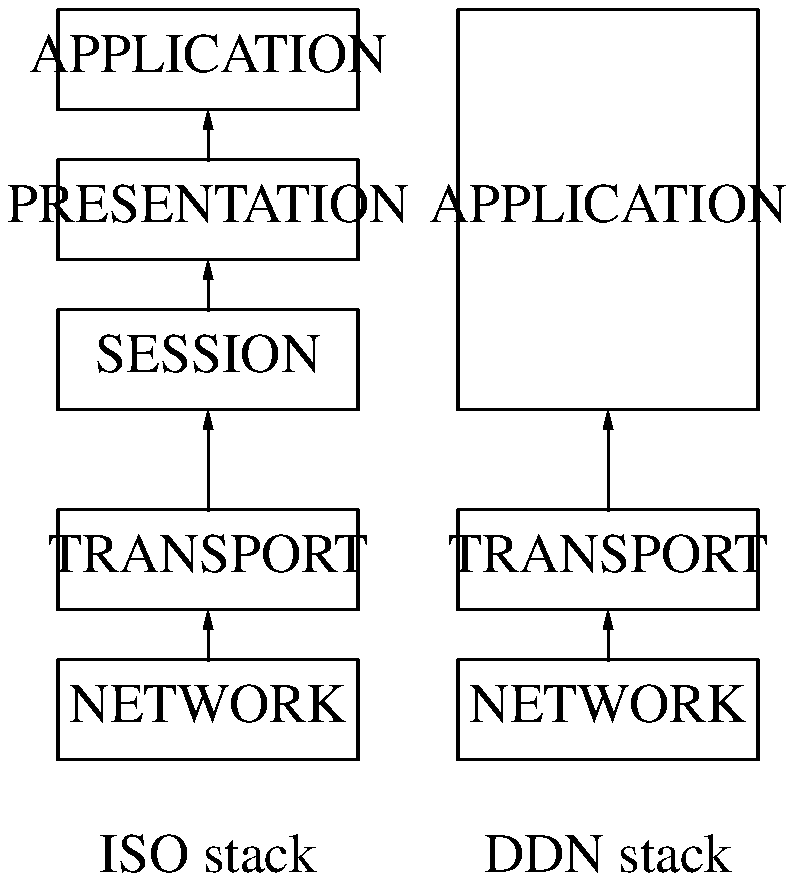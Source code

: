 .PS
.ps 20
boxwid	=	2*boxwid
define boxit @
	box "$1" with .n at ($2.s.x, $2.s.y-lineht/2)
	arrow from last box.n to $2.s
@
## figure 4
B1:	box "APPLICATION"
B2:	boxit(PRESENTATION,B1)
B3:	boxit(SESSION,B2)
B4:	box "TRANSPORT" with .n at (B3.s.x, B3.s.y-lineht)
	arrow from B4.n to B3.s
B5:	boxit(NETWORK,B4)
##
B8:	box with .n at (B1.n.x+boxwid+linewid, B1.n.y) height (B1.n.y-B3.s.y) \
	"APPLICATION"
B9:	box "TRANSPORT" with .n at (B8.s.x, B4.n.y)
	arrow from B9.n to B8.s
B10:	boxit(NETWORK,B9)
##
	move to (B5.s.x, B5.s.y-lineht); "ISO stack"
	move to (B10.s.x, B10.s.y-lineht); "DDN stack"
##
.PE
